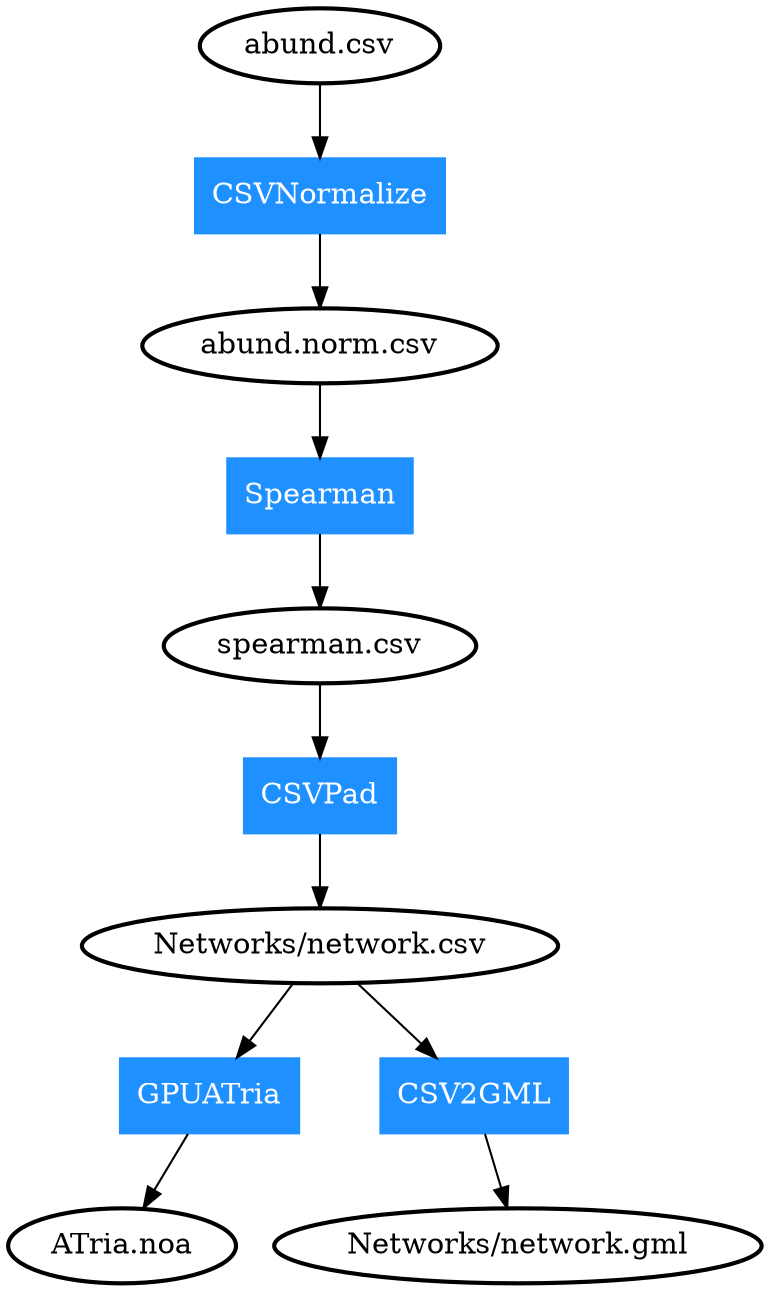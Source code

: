 digraph G {
	node [style=bold]
	"abund.csv"->"0"->"abund.norm.csv";
	"abund.norm.csv"->"1"->"spearman.csv";
	"spearman.csv"->"2"->"Networks/network.csv";
	"Networks/network.csv"->"3"->"ATria.noa";
	"Networks/network.csv"->"4"->"Networks/network.gml";
	"0" [label="CSVNormalize", shape=box, color=dodgerblue1, fontcolor=white, style=filled];
	"1" [label="Spearman", shape=box, color=dodgerblue1, fontcolor=white, style=filled];
	"2" [label="CSVPad", shape=box, color=dodgerblue1, fontcolor=white, style=filled];
	"3" [label="GPUATria", shape=box, color=dodgerblue1, fontcolor=white, style=filled];
	"4" [label="CSV2GML", shape=box, color=dodgerblue1, fontcolor=white, style=filled];
}
